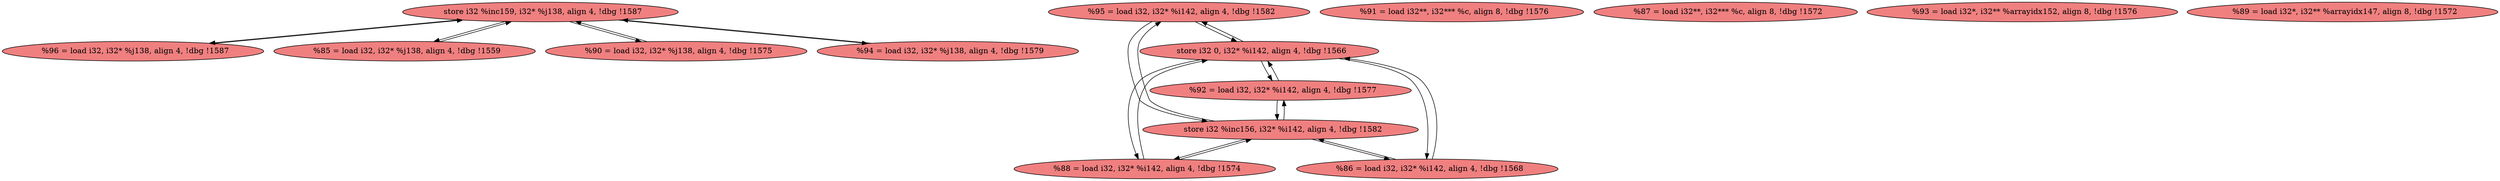 
digraph G {


node2446 [fillcolor=lightcoral,label="  store i32 %inc159, i32* %j138, align 4, !dbg !1587",shape=ellipse,style=filled ]
node2445 [fillcolor=lightcoral,label="  %95 = load i32, i32* %i142, align 4, !dbg !1582",shape=ellipse,style=filled ]
node2443 [fillcolor=lightcoral,label="  %86 = load i32, i32* %i142, align 4, !dbg !1568",shape=ellipse,style=filled ]
node2442 [fillcolor=lightcoral,label="  %96 = load i32, i32* %j138, align 4, !dbg !1587",shape=ellipse,style=filled ]
node2441 [fillcolor=lightcoral,label="  %85 = load i32, i32* %j138, align 4, !dbg !1559",shape=ellipse,style=filled ]
node2439 [fillcolor=lightcoral,label="  %88 = load i32, i32* %i142, align 4, !dbg !1574",shape=ellipse,style=filled ]
node2434 [fillcolor=lightcoral,label="  %90 = load i32, i32* %j138, align 4, !dbg !1575",shape=ellipse,style=filled ]
node2440 [fillcolor=lightcoral,label="  store i32 0, i32* %i142, align 4, !dbg !1566",shape=ellipse,style=filled ]
node2436 [fillcolor=lightcoral,label="  %91 = load i32**, i32*** %c, align 8, !dbg !1576",shape=ellipse,style=filled ]
node2435 [fillcolor=lightcoral,label="  %94 = load i32, i32* %j138, align 4, !dbg !1579",shape=ellipse,style=filled ]
node2444 [fillcolor=lightcoral,label="  %87 = load i32**, i32*** %c, align 8, !dbg !1572",shape=ellipse,style=filled ]
node2438 [fillcolor=lightcoral,label="  %93 = load i32*, i32** %arrayidx152, align 8, !dbg !1576",shape=ellipse,style=filled ]
node2433 [fillcolor=lightcoral,label="  %92 = load i32, i32* %i142, align 4, !dbg !1577",shape=ellipse,style=filled ]
node2432 [fillcolor=lightcoral,label="  store i32 %inc156, i32* %i142, align 4, !dbg !1582",shape=ellipse,style=filled ]
node2437 [fillcolor=lightcoral,label="  %89 = load i32*, i32** %arrayidx147, align 8, !dbg !1572",shape=ellipse,style=filled ]

node2440->node2443 [ ]
node2443->node2432 [ ]
node2443->node2440 [ ]
node2440->node2439 [ ]
node2439->node2440 [ ]
node2441->node2446 [ ]
node2440->node2445 [ ]
node2442->node2446 [ ]
node2446->node2434 [ ]
node2440->node2433 [ ]
node2432->node2443 [ ]
node2433->node2440 [ ]
node2446->node2442 [ ]
node2432->node2433 [ ]
node2433->node2432 [ ]
node2445->node2432 [ ]
node2432->node2439 [ ]
node2432->node2445 [ ]
node2439->node2432 [ ]
node2446->node2441 [ ]
node2434->node2446 [ ]
node2446->node2435 [ ]
node2445->node2440 [ ]
node2435->node2446 [ ]


}
